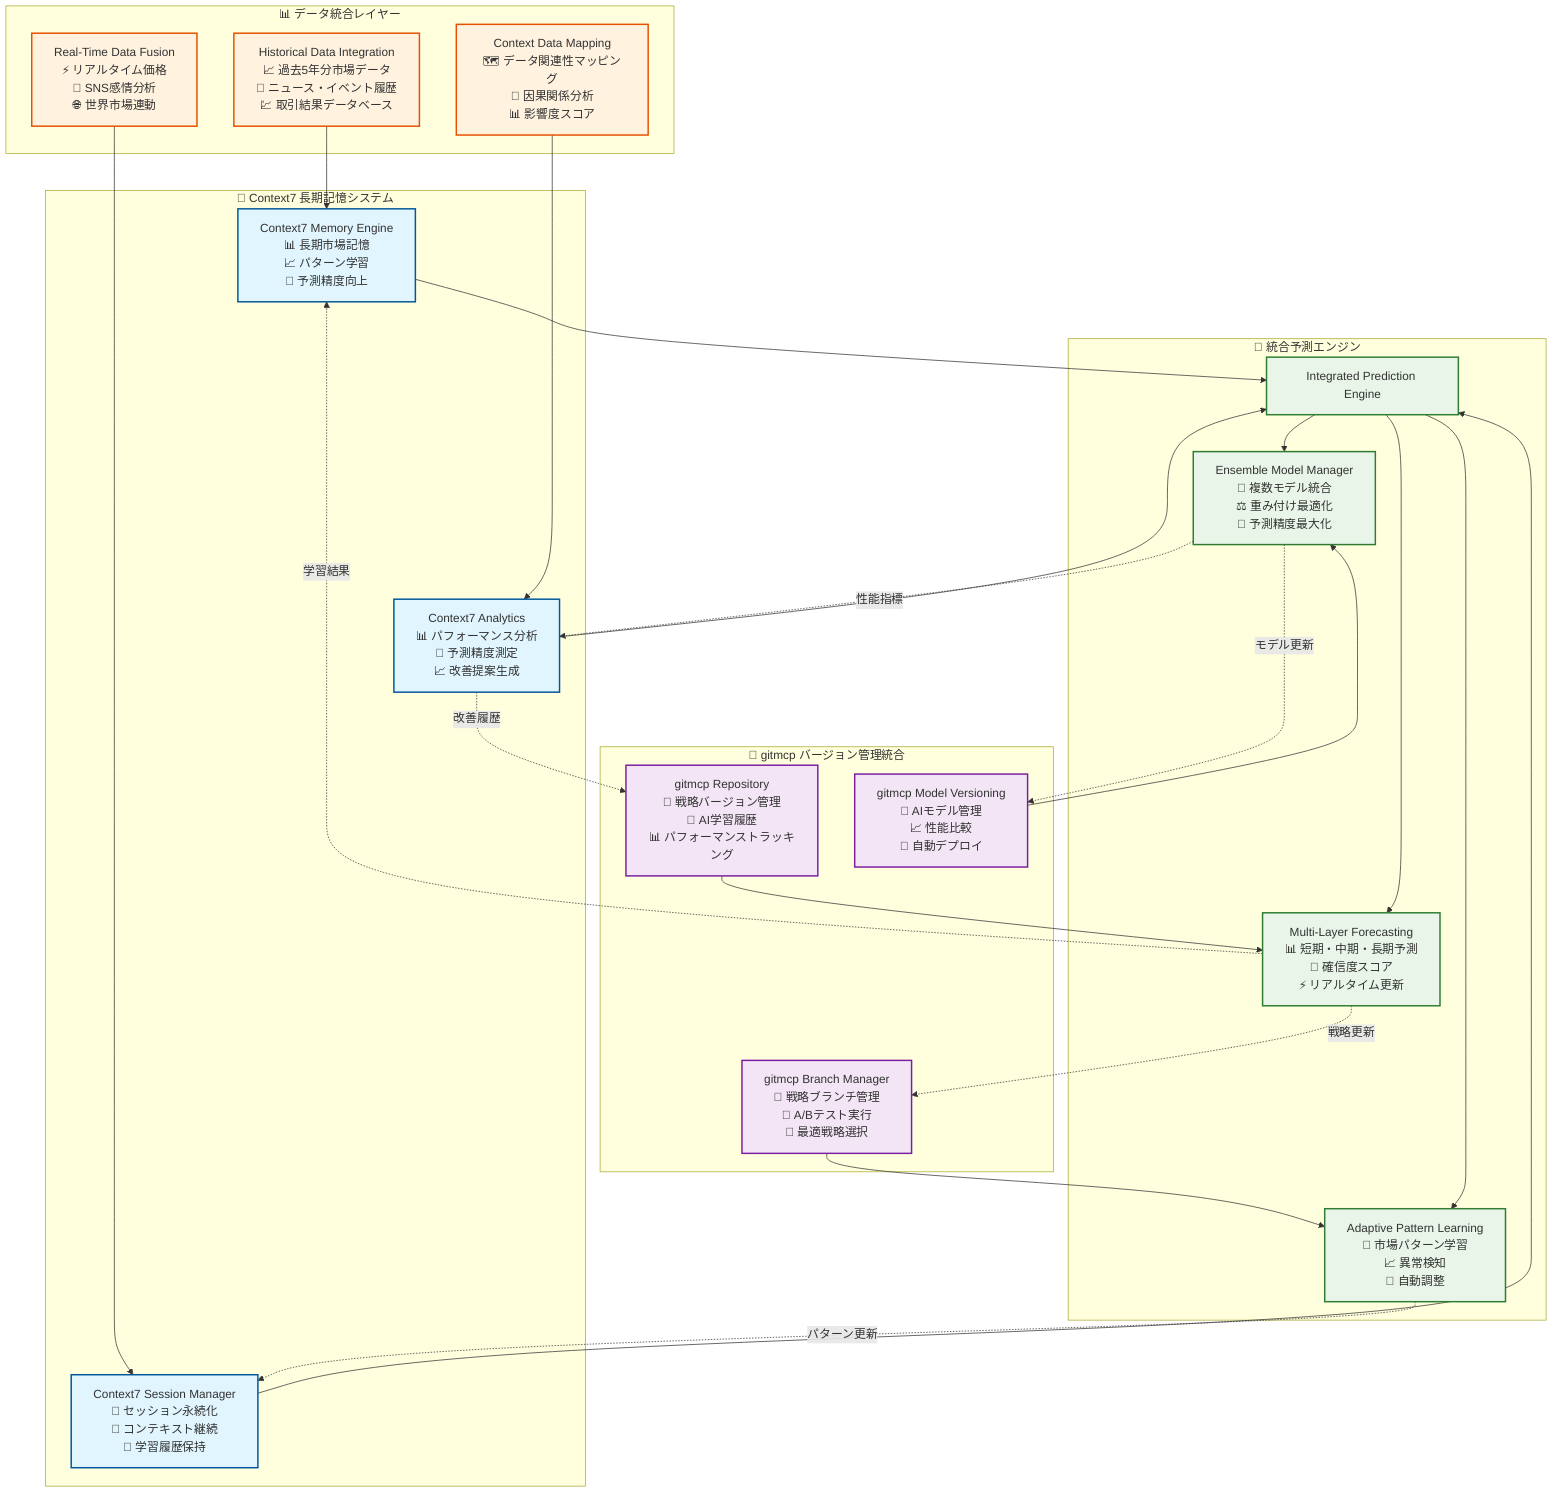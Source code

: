 graph TB
    subgraph "🧠 Context7 長期記憶システム"
        C7M[Context7 Memory Engine<br/>📊 長期市場記憶<br/>📈 パターン学習<br/>🎯 予測精度向上]
        C7S[Context7 Session Manager<br/>💾 セッション永続化<br/>🔄 コンテキスト継続<br/>📝 学習履歴保持]
        C7A[Context7 Analytics<br/>📊 パフォーマンス分析<br/>🎯 予測精度測定<br/>📈 改善提案生成]
    end
    
    subgraph "🔧 gitmcp バージョン管理統合"
        GMR[gitmcp Repository<br/>📁 戦略バージョン管理<br/>🔄 AI学習履歴<br/>📊 パフォーマンストラッキング]
        GMB[gitmcp Branch Manager<br/>🌿 戦略ブランチ管理<br/>🧪 A/Bテスト実行<br/>🎯 最適戦略選択]
        GMM[gitmcp Model Versioning<br/>🤖 AIモデル管理<br/>📈 性能比較<br/>🔄 自動デプロイ]
    end
    
    subgraph "🎯 統合予測エンジン"
        IPE[Integrated Prediction Engine]
        MLF[Multi-Layer Forecasting<br/>📊 短期・中期・長期予測<br/>🎯 確信度スコア<br/>⚡ リアルタイム更新]
        APL[Adaptive Pattern Learning<br/>🧠 市場パターン学習<br/>📈 異常検知<br/>🔄 自動調整]
        EEM[Ensemble Model Manager<br/>🤖 複数モデル統合<br/>⚖️ 重み付け最適化<br/>🎯 予測精度最大化]
    end
    
    subgraph "📊 データ統合レイヤー"
        HDI[Historical Data Integration<br/>📈 過去5年分市場データ<br/>📰 ニュース・イベント履歴<br/>💹 取引結果データベース]
        RTD[Real-Time Data Fusion<br/>⚡ リアルタイム価格<br/>📱 SNS感情分析<br/>🌐 世界市場連動]
        CDM[Context Data Mapping<br/>🗺️ データ関連性マッピング<br/>🔗 因果関係分析<br/>📊 影響度スコア]
    end
    
    %% データフロー
    HDI --> C7M
    RTD --> C7S
    CDM --> C7A
    
    C7M --> IPE
    C7S --> IPE
    C7A --> IPE
    
    GMR --> MLF
    GMB --> APL
    GMM --> EEM
    
    IPE --> MLF
    IPE --> APL
    IPE --> EEM
    
    %% フィードバックループ
    MLF -.->|学習結果| C7M
    APL -.->|パターン更新| C7S
    EEM -.->|性能指標| C7A
    
    %% バージョン管理統合
    C7A -.->|改善履歴| GMR
    MLF -.->|戦略更新| GMB
    EEM -.->|モデル更新| GMM
    
    %% スタイル定義
    classDef context7 fill:#e1f5fe,stroke:#01579b,stroke-width:2px
    classDef gitmcp fill:#f3e5f5,stroke:#7b1fa2,stroke-width:2px
    classDef prediction fill:#e8f5e8,stroke:#2e7d32,stroke-width:2px
    classDef data fill:#fff3e0,stroke:#e65100,stroke-width:2px
    
    class C7M,C7S,C7A context7
    class GMR,GMB,GMM gitmcp
    class IPE,MLF,APL,EEM prediction
    class HDI,RTD,CDM data